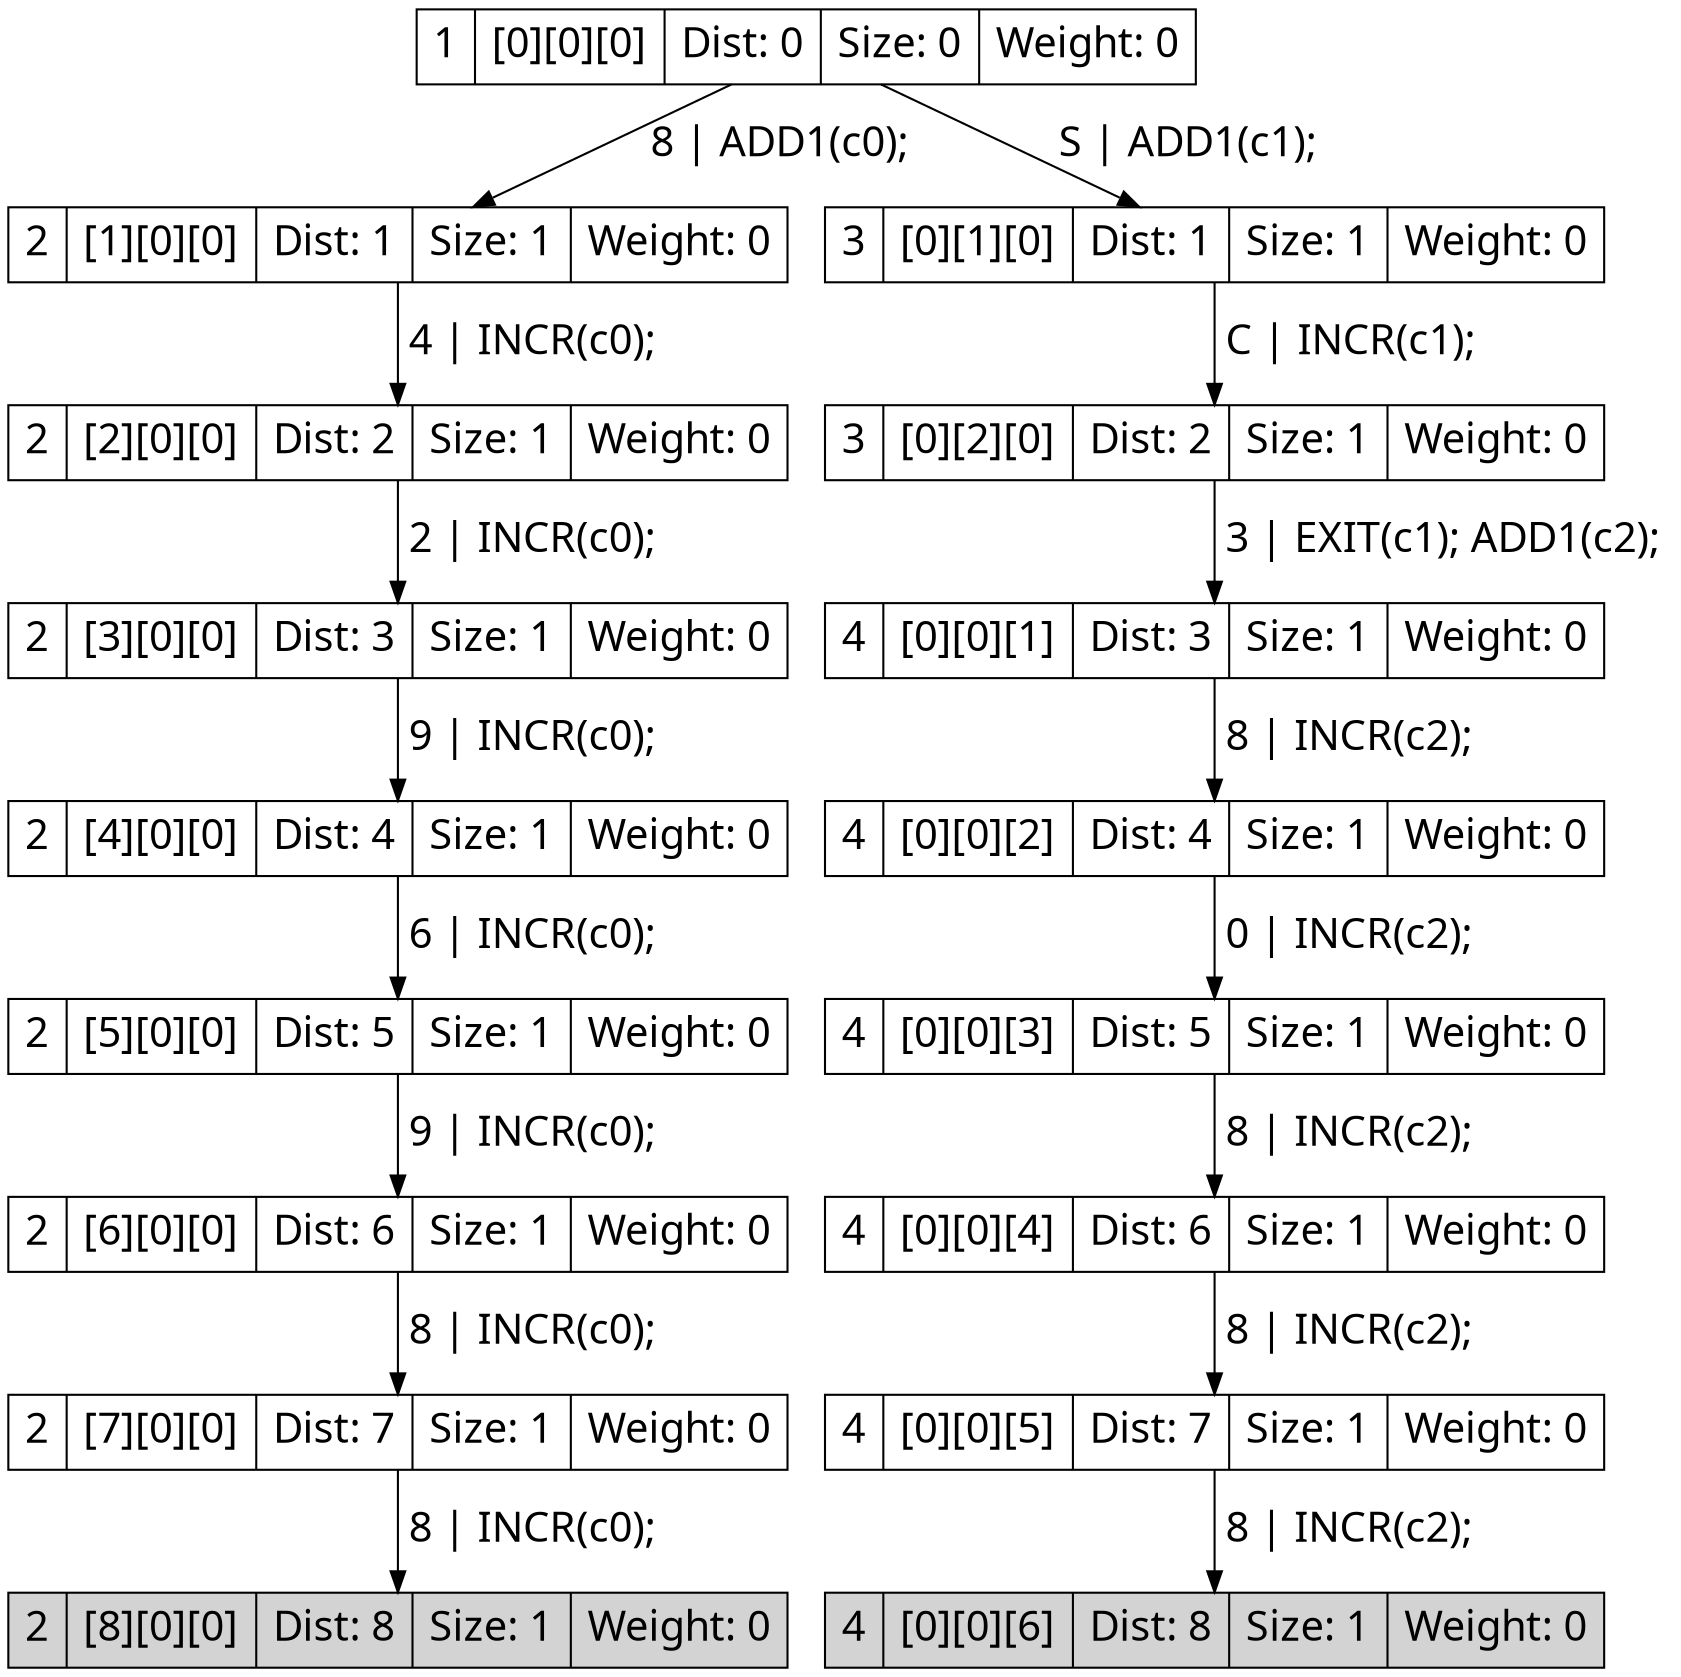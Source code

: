digraph g{
node[shape=record fontname=Calibri fontsize = 20]
edge[fontname = Calibri fontsize = 20]
0->1[label=" 8 | ADD1(c0); "]
0[label="1 | [0][0][0] | Dist: 0 | Size: 0 | Weight: 0"]
1[label="2 | [1][0][0] | Dist: 1 | Size: 1 | Weight: 0"]
0->2[label=" S | ADD1(c1); "]
0[label="1 | [0][0][0] | Dist: 0 | Size: 0 | Weight: 0"]
2[label="3 | [0][1][0] | Dist: 1 | Size: 1 | Weight: 0"]
1->3[label=" 4 | INCR(c0); "]
1[label="2 | [1][0][0] | Dist: 1 | Size: 1 | Weight: 0"]
3[label="2 | [2][0][0] | Dist: 2 | Size: 1 | Weight: 0"]
3->4[label=" 2 | INCR(c0); "]
3[label="2 | [2][0][0] | Dist: 2 | Size: 1 | Weight: 0"]
4[label="2 | [3][0][0] | Dist: 3 | Size: 1 | Weight: 0"]
4->5[label=" 9 | INCR(c0); "]
4[label="2 | [3][0][0] | Dist: 3 | Size: 1 | Weight: 0"]
5[label="2 | [4][0][0] | Dist: 4 | Size: 1 | Weight: 0"]
5->6[label=" 6 | INCR(c0); "]
5[label="2 | [4][0][0] | Dist: 4 | Size: 1 | Weight: 0"]
6[label="2 | [5][0][0] | Dist: 5 | Size: 1 | Weight: 0"]
6->7[label=" 9 | INCR(c0); "]
6[label="2 | [5][0][0] | Dist: 5 | Size: 1 | Weight: 0"]
7[label="2 | [6][0][0] | Dist: 6 | Size: 1 | Weight: 0"]
7->8[label=" 8 | INCR(c0); "]
7[label="2 | [6][0][0] | Dist: 6 | Size: 1 | Weight: 0"]
8[label="2 | [7][0][0] | Dist: 7 | Size: 1 | Weight: 0"]
8->9[label=" 8 | INCR(c0); "]
8[label="2 | [7][0][0] | Dist: 7 | Size: 1 | Weight: 0"]
9[label="2 | [8][0][0] | Dist: 8 | Size: 1 | Weight: 0"]
9[fillcolor = lightgrey, style=filled]
2->10[label=" C | INCR(c1); "]
2[label="3 | [0][1][0] | Dist: 1 | Size: 1 | Weight: 0"]
10[label="3 | [0][2][0] | Dist: 2 | Size: 1 | Weight: 0"]
10->11[label=" 3 | EXIT(c1); ADD1(c2); "]
10[label="3 | [0][2][0] | Dist: 2 | Size: 1 | Weight: 0"]
11[label="4 | [0][0][1] | Dist: 3 | Size: 1 | Weight: 0"]
11->12[label=" 8 | INCR(c2); "]
11[label="4 | [0][0][1] | Dist: 3 | Size: 1 | Weight: 0"]
12[label="4 | [0][0][2] | Dist: 4 | Size: 1 | Weight: 0"]
12->13[label=" 0 | INCR(c2); "]
12[label="4 | [0][0][2] | Dist: 4 | Size: 1 | Weight: 0"]
13[label="4 | [0][0][3] | Dist: 5 | Size: 1 | Weight: 0"]
13->14[label=" 8 | INCR(c2); "]
13[label="4 | [0][0][3] | Dist: 5 | Size: 1 | Weight: 0"]
14[label="4 | [0][0][4] | Dist: 6 | Size: 1 | Weight: 0"]
14->15[label=" 8 | INCR(c2); "]
14[label="4 | [0][0][4] | Dist: 6 | Size: 1 | Weight: 0"]
15[label="4 | [0][0][5] | Dist: 7 | Size: 1 | Weight: 0"]
15->16[label=" 8 | INCR(c2); "]
15[label="4 | [0][0][5] | Dist: 7 | Size: 1 | Weight: 0"]
16[label="4 | [0][0][6] | Dist: 8 | Size: 1 | Weight: 0"]
16[fillcolor = lightgrey, style=filled]}
